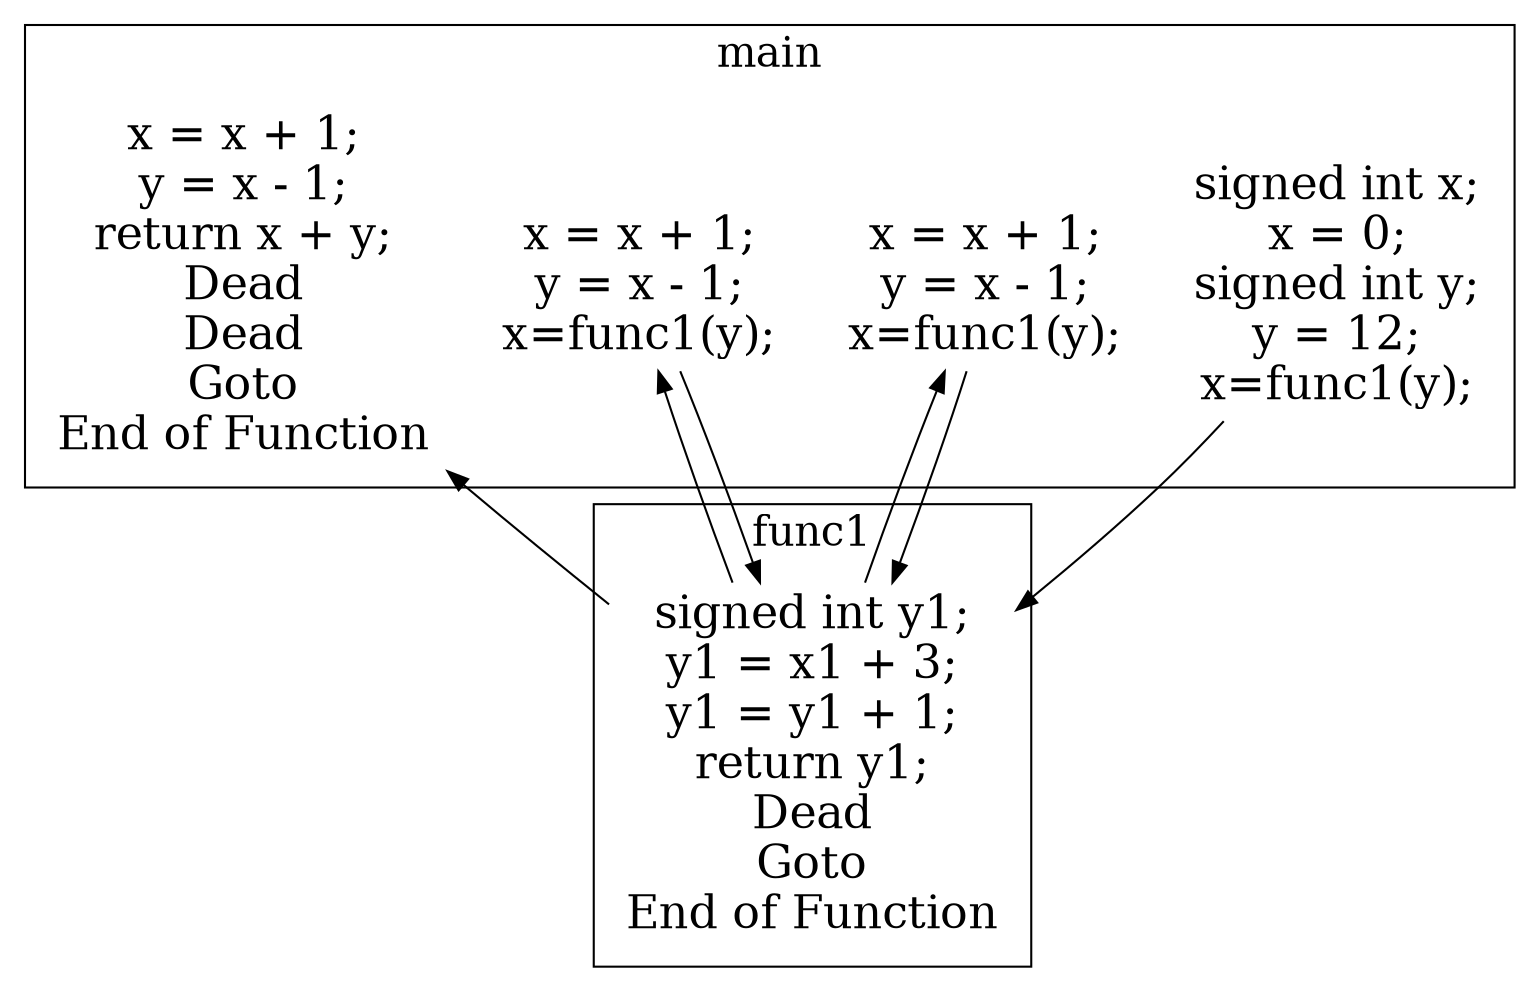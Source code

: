 digraph G {
color=black;
orientation=portrait;
fontsize=20;
compound=true;
size="30,40";
ratio=compress;
subgraph "cluster_main" {
label="main";
Node_0_0_Node_0_1_Node_0_2_Node_0_3_Node_0_4 [label="signed int x;\nx = 0;\nsigned int y;\ny = 12;\nx=func1(y);", shape=plaintext, fontsize=22, color=red];
Node_0_5_Node_0_6_Node_0_7 [label="x = x + 1;\ny = x - 1;\nx=func1(y);", shape=plaintext, fontsize=22, color=red];
Node_0_8_Node_0_9_Node_0_10 [label="x = x + 1;\ny = x - 1;\nx=func1(y);", shape=plaintext, fontsize=22, color=red];
Node_0_11_Node_0_12_Node_0_13_Node_0_14_Node_0_15_Node_0_16_Node_0_17 [label="x = x + 1;\ny = x - 1;\nreturn x + y;\nDead\nDead\nGoto\nEnd of Function", shape=plaintext, fontsize=22, color=red];
}

subgraph "cluster_func1" {
label="func1";
Node_1_18_Node_1_19_Node_1_20_Node_1_21_Node_1_22_Node_1_23_Node_1_24 [label="signed int y1;\ny1 = x1 + 3;\ny1 = y1 + 1;\nreturn y1;\nDead\nGoto\nEnd of Function", shape=plaintext, fontsize=22, color=red];
}

Node_1_18_Node_1_19_Node_1_20_Node_1_21_Node_1_22_Node_1_23_Node_1_24 -> Node_0_5_Node_0_6_Node_0_7;
Node_1_18_Node_1_19_Node_1_20_Node_1_21_Node_1_22_Node_1_23_Node_1_24 -> Node_0_8_Node_0_9_Node_0_10;
Node_1_18_Node_1_19_Node_1_20_Node_1_21_Node_1_22_Node_1_23_Node_1_24 -> Node_0_11_Node_0_12_Node_0_13_Node_0_14_Node_0_15_Node_0_16_Node_0_17;
Node_0_0_Node_0_1_Node_0_2_Node_0_3_Node_0_4 -> Node_1_18_Node_1_19_Node_1_20_Node_1_21_Node_1_22_Node_1_23_Node_1_24;
Node_0_5_Node_0_6_Node_0_7 -> Node_1_18_Node_1_19_Node_1_20_Node_1_21_Node_1_22_Node_1_23_Node_1_24;
Node_0_8_Node_0_9_Node_0_10 -> Node_1_18_Node_1_19_Node_1_20_Node_1_21_Node_1_22_Node_1_23_Node_1_24;
}
